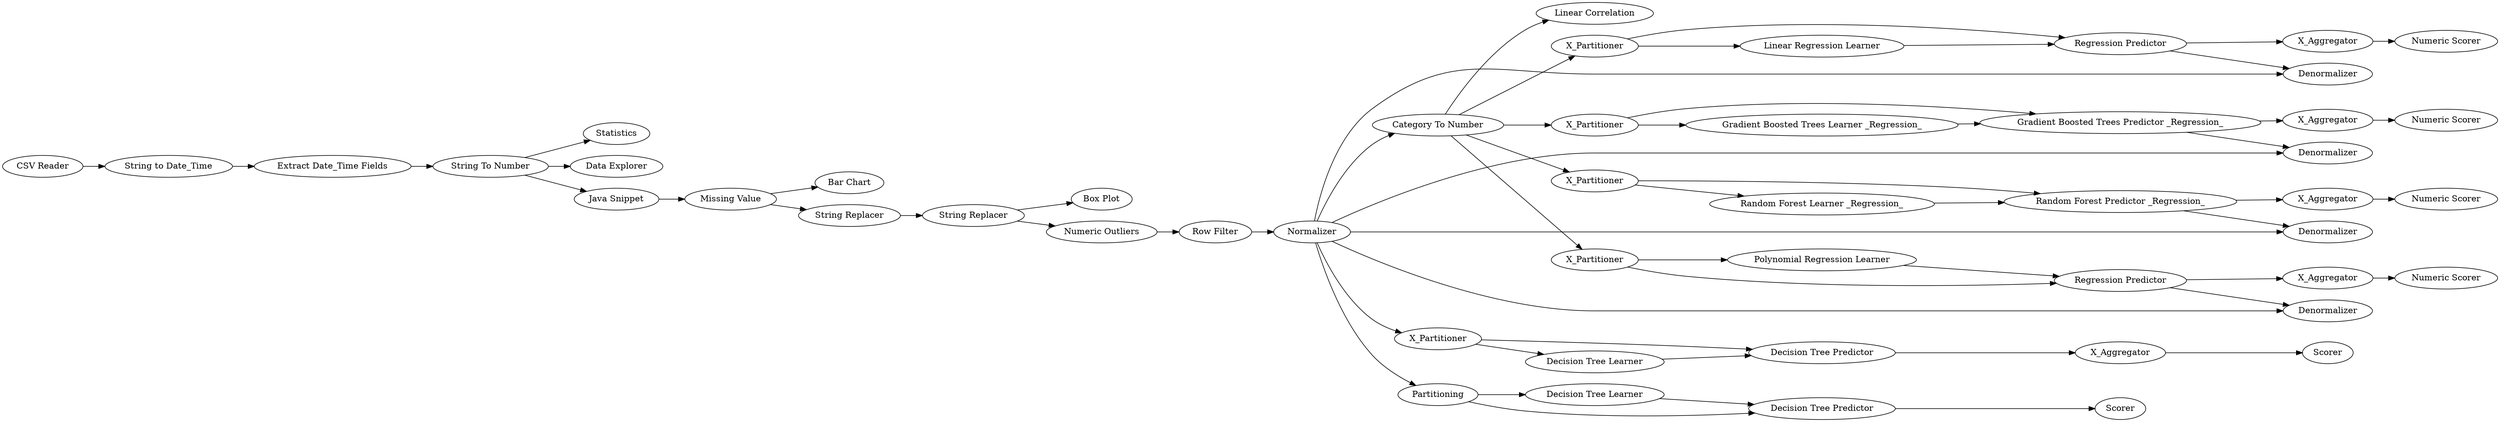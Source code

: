 digraph {
	1 [label="CSV Reader"]
	6 [label="String to Date_Time"]
	8 [label="Extract Date_Time Fields"]
	9 [label="String To Number"]
	10 [label=Statistics]
	12 [label="Data Explorer"]
	15 [label="Java Snippet"]
	16 [label="Missing Value"]
	17 [label="Bar Chart"]
	18 [label="String Replacer"]
	19 [label="String Replacer"]
	20 [label="Box Plot"]
	22 [label="Numeric Outliers"]
	23 [label="Row Filter"]
	24 [label=Normalizer]
	26 [label="Linear Correlation"]
	30 [label="Category To Number"]
	31 [label=X_Partitioner]
	32 [label=X_Partitioner]
	34 [label=X_Partitioner]
	37 [label=X_Aggregator]
	40 [label="Linear Regression Learner"]
	41 [label="Regression Predictor"]
	42 [label="Numeric Scorer"]
	43 [label="Random Forest Learner _Regression_"]
	44 [label="Random Forest Predictor _Regression_"]
	47 [label="Gradient Boosted Trees Learner _Regression_"]
	48 [label="Gradient Boosted Trees Predictor _Regression_"]
	49 [label=X_Aggregator]
	50 [label="Numeric Scorer"]
	53 [label=X_Aggregator]
	54 [label="Numeric Scorer"]
	59 [label="Polynomial Regression Learner"]
	60 [label="Regression Predictor"]
	63 [label=X_Partitioner]
	67 [label=X_Aggregator]
	68 [label="Numeric Scorer"]
	69 [label=Denormalizer]
	70 [label=Denormalizer]
	71 [label=Denormalizer]
	72 [label=Denormalizer]
	73 [label=X_Aggregator]
	78 [label=X_Partitioner]
	79 [label="Decision Tree Learner"]
	80 [label="Decision Tree Predictor"]
	81 [label=Scorer]
	83 [label="Decision Tree Learner"]
	84 [label="Decision Tree Predictor"]
	85 [label=Scorer]
	87 [label=Partitioning]
	1 -> 6
	6 -> 8
	8 -> 9
	9 -> 10
	9 -> 12
	9 -> 15
	15 -> 16
	16 -> 17
	16 -> 18
	18 -> 19
	19 -> 22
	19 -> 20
	22 -> 23
	23 -> 24
	24 -> 30
	24 -> 87
	24 -> 72
	24 -> 78
	24 -> 69
	24 -> 70
	24 -> 71
	30 -> 31
	30 -> 26
	30 -> 63
	30 -> 34
	30 -> 32
	31 -> 41
	31 -> 40
	32 -> 47
	32 -> 48
	34 -> 43
	34 -> 44
	37 -> 42
	40 -> 41
	41 -> 37
	41 -> 70
	43 -> 44
	44 -> 49
	44 -> 71
	47 -> 48
	48 -> 53
	48 -> 72
	49 -> 50
	53 -> 54
	59 -> 60
	60 -> 69
	60 -> 67
	63 -> 60
	63 -> 59
	67 -> 68
	73 -> 81
	78 -> 79
	78 -> 80
	79 -> 80
	80 -> 73
	83 -> 84
	84 -> 85
	87 -> 84
	87 -> 83
	rankdir=LR
}
